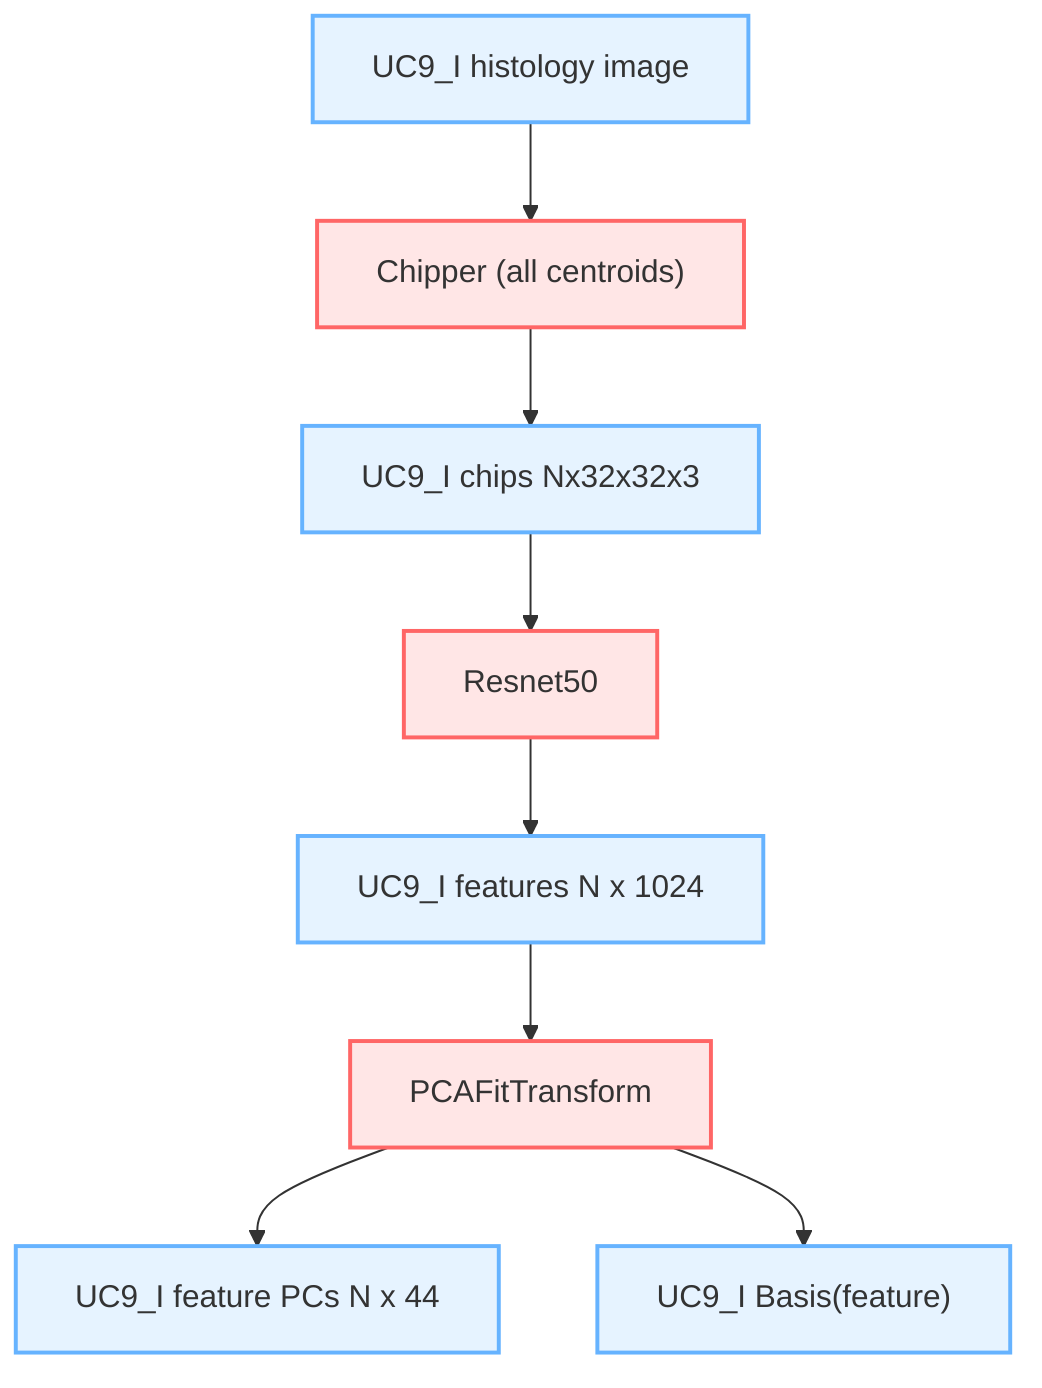 %%{init: {'themeVariables': {'nodeTextColor':'#000'}}}%%
flowchart TD
    classDef data fill:#e6f3ff,stroke:#66b3ff,stroke-width:2px
    classDef op fill:#ffe6e6,stroke:#ff6666,stroke-width:2px,shape:round-rect

    data1["UC9_I histology image"]:::data --> op1["Chipper (all centroids)"]:::op
    op1 --> data2["UC9_I chips Nx32x32x3"]:::data
    data2 --> op2["Resnet50"]:::op
    op2 --> data3["UC9_I features N x 1024"]:::data
    data3 --> op3["PCAFitTransform"]:::op
    op3 --> data4["UC9_I feature PCs N x 44"]:::data
    op3 --> data5["UC9_I Basis(feature)"]:::data